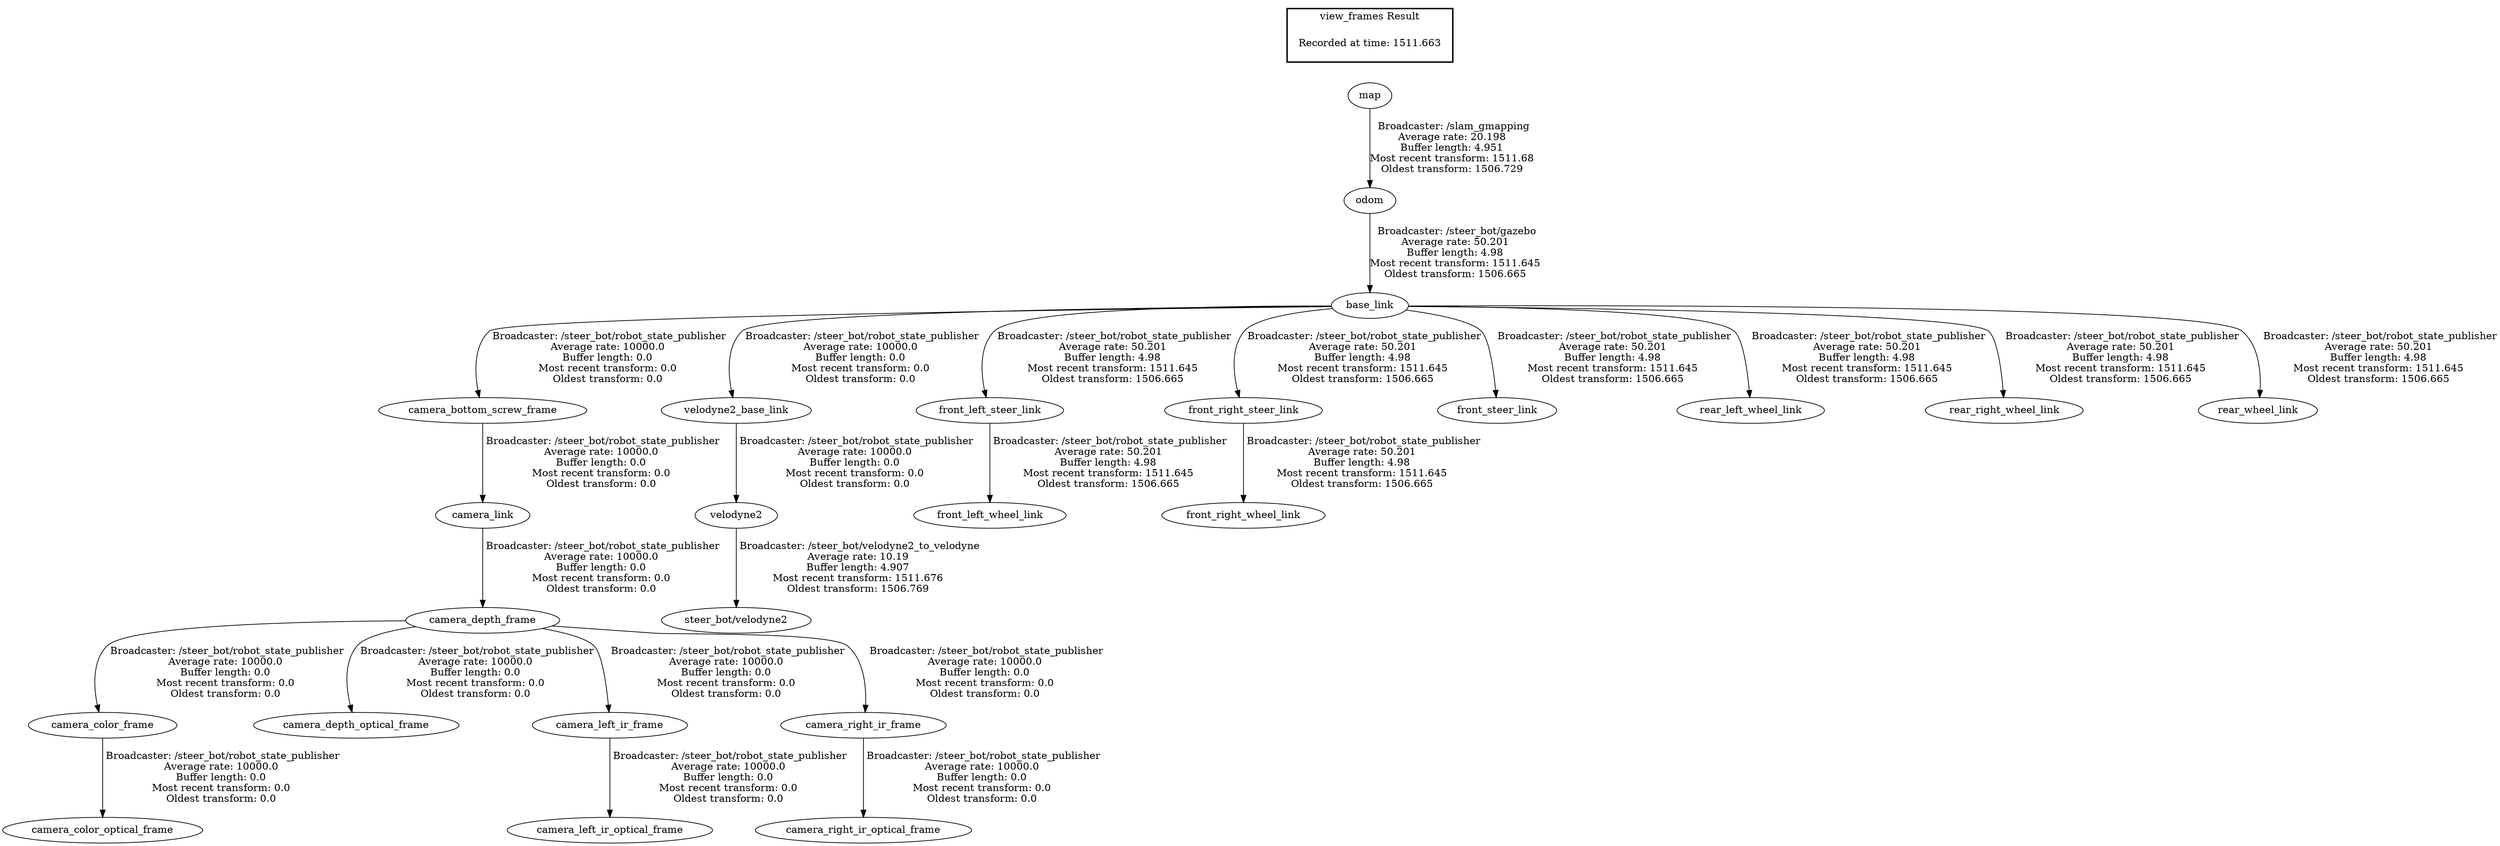 digraph G {
"camera_depth_frame" -> "camera_color_frame"[label=" Broadcaster: /steer_bot/robot_state_publisher\nAverage rate: 10000.0\nBuffer length: 0.0\nMost recent transform: 0.0\nOldest transform: 0.0\n"];
"camera_link" -> "camera_depth_frame"[label=" Broadcaster: /steer_bot/robot_state_publisher\nAverage rate: 10000.0\nBuffer length: 0.0\nMost recent transform: 0.0\nOldest transform: 0.0\n"];
"camera_color_frame" -> "camera_color_optical_frame"[label=" Broadcaster: /steer_bot/robot_state_publisher\nAverage rate: 10000.0\nBuffer length: 0.0\nMost recent transform: 0.0\nOldest transform: 0.0\n"];
"camera_bottom_screw_frame" -> "camera_link"[label=" Broadcaster: /steer_bot/robot_state_publisher\nAverage rate: 10000.0\nBuffer length: 0.0\nMost recent transform: 0.0\nOldest transform: 0.0\n"];
"camera_depth_frame" -> "camera_depth_optical_frame"[label=" Broadcaster: /steer_bot/robot_state_publisher\nAverage rate: 10000.0\nBuffer length: 0.0\nMost recent transform: 0.0\nOldest transform: 0.0\n"];
"base_link" -> "camera_bottom_screw_frame"[label=" Broadcaster: /steer_bot/robot_state_publisher\nAverage rate: 10000.0\nBuffer length: 0.0\nMost recent transform: 0.0\nOldest transform: 0.0\n"];
"odom" -> "base_link"[label=" Broadcaster: /steer_bot/gazebo\nAverage rate: 50.201\nBuffer length: 4.98\nMost recent transform: 1511.645\nOldest transform: 1506.665\n"];
"camera_depth_frame" -> "camera_left_ir_frame"[label=" Broadcaster: /steer_bot/robot_state_publisher\nAverage rate: 10000.0\nBuffer length: 0.0\nMost recent transform: 0.0\nOldest transform: 0.0\n"];
"camera_left_ir_frame" -> "camera_left_ir_optical_frame"[label=" Broadcaster: /steer_bot/robot_state_publisher\nAverage rate: 10000.0\nBuffer length: 0.0\nMost recent transform: 0.0\nOldest transform: 0.0\n"];
"camera_depth_frame" -> "camera_right_ir_frame"[label=" Broadcaster: /steer_bot/robot_state_publisher\nAverage rate: 10000.0\nBuffer length: 0.0\nMost recent transform: 0.0\nOldest transform: 0.0\n"];
"camera_right_ir_frame" -> "camera_right_ir_optical_frame"[label=" Broadcaster: /steer_bot/robot_state_publisher\nAverage rate: 10000.0\nBuffer length: 0.0\nMost recent transform: 0.0\nOldest transform: 0.0\n"];
"base_link" -> "velodyne2_base_link"[label=" Broadcaster: /steer_bot/robot_state_publisher\nAverage rate: 10000.0\nBuffer length: 0.0\nMost recent transform: 0.0\nOldest transform: 0.0\n"];
"velodyne2_base_link" -> "velodyne2"[label=" Broadcaster: /steer_bot/robot_state_publisher\nAverage rate: 10000.0\nBuffer length: 0.0\nMost recent transform: 0.0\nOldest transform: 0.0\n"];
"map" -> "odom"[label=" Broadcaster: /slam_gmapping\nAverage rate: 20.198\nBuffer length: 4.951\nMost recent transform: 1511.68\nOldest transform: 1506.729\n"];
"base_link" -> "front_left_steer_link"[label=" Broadcaster: /steer_bot/robot_state_publisher\nAverage rate: 50.201\nBuffer length: 4.98\nMost recent transform: 1511.645\nOldest transform: 1506.665\n"];
"front_left_steer_link" -> "front_left_wheel_link"[label=" Broadcaster: /steer_bot/robot_state_publisher\nAverage rate: 50.201\nBuffer length: 4.98\nMost recent transform: 1511.645\nOldest transform: 1506.665\n"];
"base_link" -> "front_right_steer_link"[label=" Broadcaster: /steer_bot/robot_state_publisher\nAverage rate: 50.201\nBuffer length: 4.98\nMost recent transform: 1511.645\nOldest transform: 1506.665\n"];
"front_right_steer_link" -> "front_right_wheel_link"[label=" Broadcaster: /steer_bot/robot_state_publisher\nAverage rate: 50.201\nBuffer length: 4.98\nMost recent transform: 1511.645\nOldest transform: 1506.665\n"];
"base_link" -> "front_steer_link"[label=" Broadcaster: /steer_bot/robot_state_publisher\nAverage rate: 50.201\nBuffer length: 4.98\nMost recent transform: 1511.645\nOldest transform: 1506.665\n"];
"base_link" -> "rear_left_wheel_link"[label=" Broadcaster: /steer_bot/robot_state_publisher\nAverage rate: 50.201\nBuffer length: 4.98\nMost recent transform: 1511.645\nOldest transform: 1506.665\n"];
"base_link" -> "rear_right_wheel_link"[label=" Broadcaster: /steer_bot/robot_state_publisher\nAverage rate: 50.201\nBuffer length: 4.98\nMost recent transform: 1511.645\nOldest transform: 1506.665\n"];
"base_link" -> "rear_wheel_link"[label=" Broadcaster: /steer_bot/robot_state_publisher\nAverage rate: 50.201\nBuffer length: 4.98\nMost recent transform: 1511.645\nOldest transform: 1506.665\n"];
"velodyne2" -> "steer_bot/velodyne2"[label=" Broadcaster: /steer_bot/velodyne2_to_velodyne\nAverage rate: 10.19\nBuffer length: 4.907\nMost recent transform: 1511.676\nOldest transform: 1506.769\n"];
edge [style=invis];
 subgraph cluster_legend { style=bold; color=black; label ="view_frames Result";
"Recorded at time: 1511.663"[ shape=plaintext ] ;
}->"map";
}